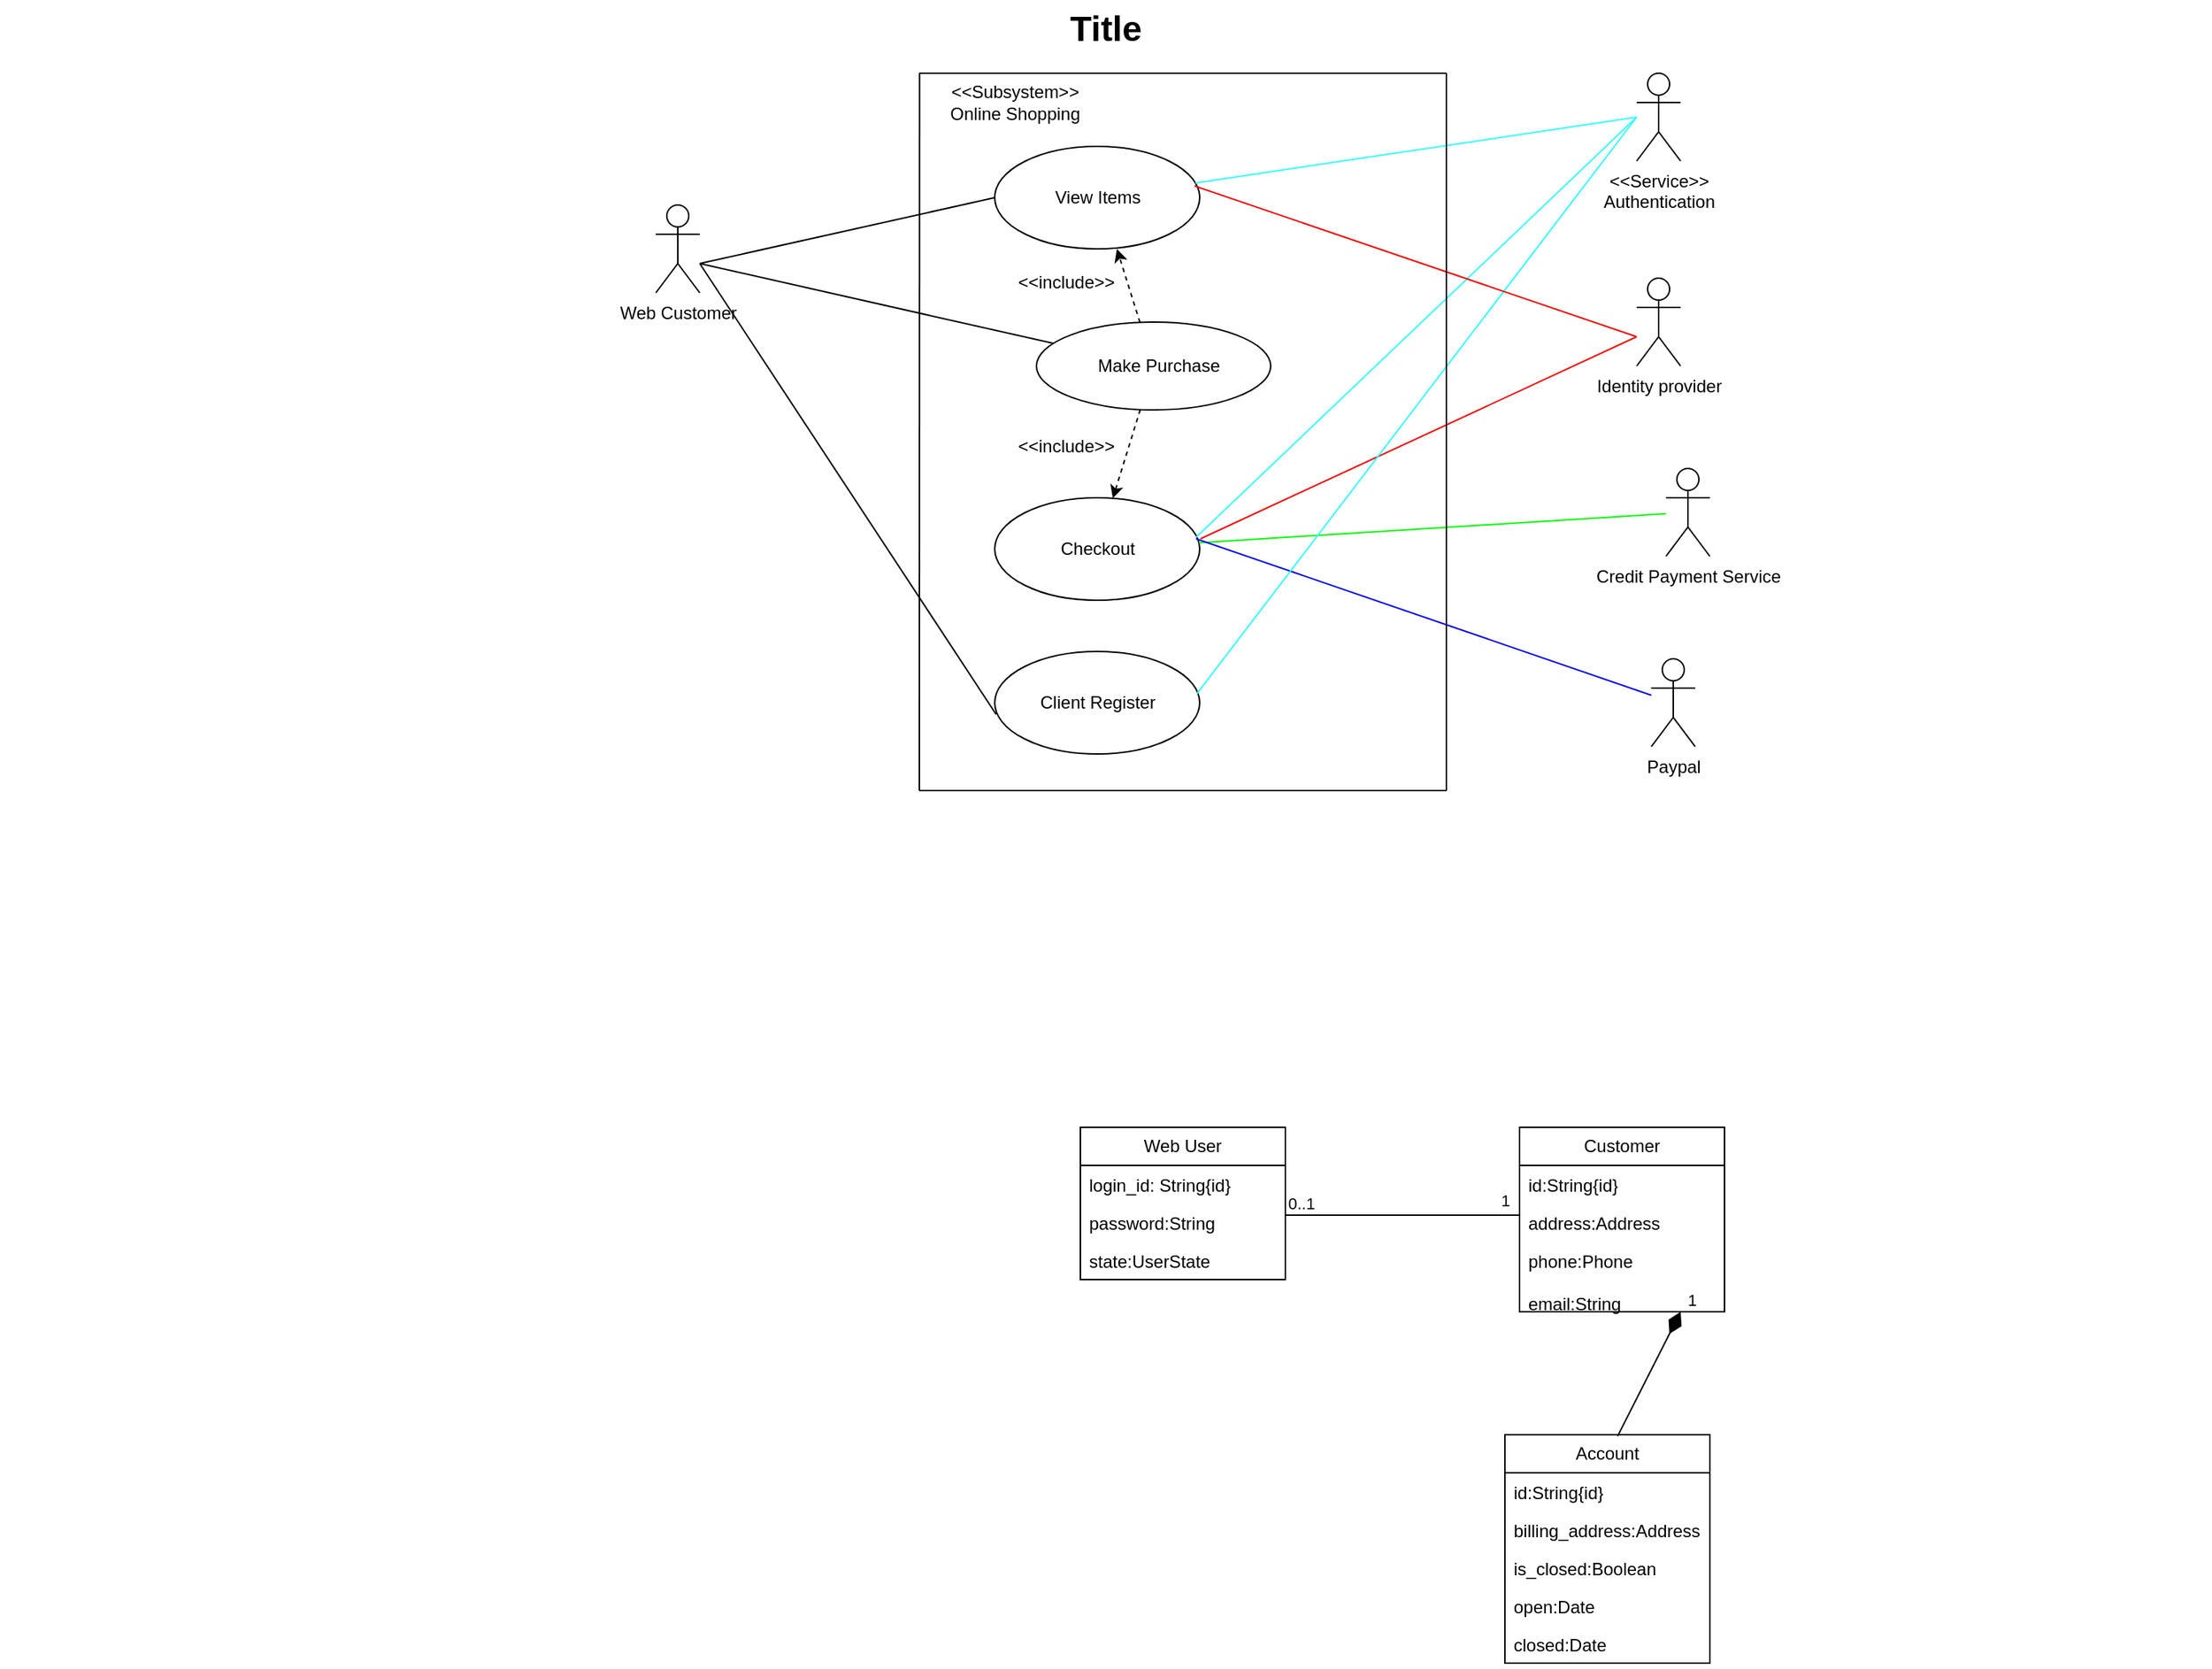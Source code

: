 <mxfile version="23.1.5" type="github">
  <diagram name="Page-1" id="929967ad-93f9-6ef4-fab6-5d389245f69c">
    <mxGraphModel dx="1114" dy="616" grid="1" gridSize="10" guides="1" tooltips="1" connect="1" arrows="1" fold="1" page="1" pageScale="1.5" pageWidth="1169" pageHeight="826" background="none" math="0" shadow="0">
      <root>
        <mxCell id="0" style=";html=1;" />
        <mxCell id="1" style=";html=1;" parent="0" />
        <mxCell id="1672d66443f91eb5-23" value="Title" style="text;strokeColor=none;fillColor=none;html=1;fontSize=24;fontStyle=1;verticalAlign=middle;align=center;" parent="1" vertex="1">
          <mxGeometry x="122" y="10" width="1510" height="40" as="geometry" />
        </mxCell>
        <mxCell id="n3DNSx1CnesQ-uIqK5xG-12" value="View Items" style="ellipse;whiteSpace=wrap;html=1;" vertex="1" parent="1">
          <mxGeometry x="801.5" y="110" width="140" height="70" as="geometry" />
        </mxCell>
        <mxCell id="n3DNSx1CnesQ-uIqK5xG-15" value="" style="rounded=0;orthogonalLoop=1;jettySize=auto;html=1;endArrow=none;endFill=0;entryX=0;entryY=0.5;entryDx=0;entryDy=0;" edge="1" parent="1" target="n3DNSx1CnesQ-uIqK5xG-12">
          <mxGeometry relative="1" as="geometry">
            <mxPoint x="600" y="190" as="sourcePoint" />
            <mxPoint x="800" y="120" as="targetPoint" />
          </mxGeometry>
        </mxCell>
        <mxCell id="n3DNSx1CnesQ-uIqK5xG-18" style="rounded=0;orthogonalLoop=1;jettySize=auto;html=1;endArrow=none;endFill=0;" edge="1" parent="1" target="n3DNSx1CnesQ-uIqK5xG-16">
          <mxGeometry relative="1" as="geometry">
            <mxPoint x="600" y="190" as="sourcePoint" />
          </mxGeometry>
        </mxCell>
        <mxCell id="n3DNSx1CnesQ-uIqK5xG-19" style="rounded=0;orthogonalLoop=1;jettySize=auto;html=1;endArrow=none;endFill=0;entryX=0.007;entryY=0.614;entryDx=0;entryDy=0;entryPerimeter=0;" edge="1" parent="1" target="n3DNSx1CnesQ-uIqK5xG-26">
          <mxGeometry relative="1" as="geometry">
            <mxPoint x="790" y="460" as="targetPoint" />
            <mxPoint x="600" y="190" as="sourcePoint" />
          </mxGeometry>
        </mxCell>
        <mxCell id="n3DNSx1CnesQ-uIqK5xG-13" value="Web Customer" style="shape=umlActor;verticalLabelPosition=bottom;verticalAlign=top;html=1;" vertex="1" parent="1">
          <mxGeometry x="570" y="150" width="30" height="60" as="geometry" />
        </mxCell>
        <mxCell id="n3DNSx1CnesQ-uIqK5xG-25" style="rounded=0;orthogonalLoop=1;jettySize=auto;html=1;dashed=1;" edge="1" parent="1" source="n3DNSx1CnesQ-uIqK5xG-16" target="n3DNSx1CnesQ-uIqK5xG-17">
          <mxGeometry relative="1" as="geometry" />
        </mxCell>
        <mxCell id="n3DNSx1CnesQ-uIqK5xG-16" value="&lt;blockquote style=&quot;margin: 0px 0px 0px 40px; border: none; padding: 0px;&quot;&gt;Make Purchase&lt;/blockquote&gt;" style="ellipse;whiteSpace=wrap;html=1;align=left;" vertex="1" parent="1">
          <mxGeometry x="830" y="230" width="160" height="60" as="geometry" />
        </mxCell>
        <mxCell id="n3DNSx1CnesQ-uIqK5xG-17" value="Checkout" style="ellipse;whiteSpace=wrap;html=1;" vertex="1" parent="1">
          <mxGeometry x="801.5" y="350" width="140" height="70" as="geometry" />
        </mxCell>
        <mxCell id="n3DNSx1CnesQ-uIqK5xG-23" style="edgeStyle=orthogonalEdgeStyle;rounded=0;orthogonalLoop=1;jettySize=auto;html=1;exitX=0.5;exitY=0;exitDx=0;exitDy=0;entryX=0.639;entryY=0.986;entryDx=0;entryDy=0;entryPerimeter=0;strokeColor=none;dashed=1;" edge="1" parent="1" source="n3DNSx1CnesQ-uIqK5xG-16" target="n3DNSx1CnesQ-uIqK5xG-12">
          <mxGeometry relative="1" as="geometry" />
        </mxCell>
        <mxCell id="n3DNSx1CnesQ-uIqK5xG-24" style="rounded=0;orthogonalLoop=1;jettySize=auto;html=1;dashed=1;entryX=0.596;entryY=1;entryDx=0;entryDy=0;entryPerimeter=0;" edge="1" parent="1" source="n3DNSx1CnesQ-uIqK5xG-16" target="n3DNSx1CnesQ-uIqK5xG-12">
          <mxGeometry relative="1" as="geometry">
            <mxPoint x="950" y="180" as="targetPoint" />
          </mxGeometry>
        </mxCell>
        <mxCell id="n3DNSx1CnesQ-uIqK5xG-26" value="Client Register" style="ellipse;whiteSpace=wrap;html=1;" vertex="1" parent="1">
          <mxGeometry x="801.5" y="455" width="140" height="70" as="geometry" />
        </mxCell>
        <mxCell id="n3DNSx1CnesQ-uIqK5xG-27" value="&amp;lt;&amp;lt;Service&amp;gt;&amp;gt;&lt;br&gt;Authentication" style="shape=umlActor;verticalLabelPosition=bottom;verticalAlign=top;html=1;" vertex="1" parent="1">
          <mxGeometry x="1240" y="60" width="30" height="60" as="geometry" />
        </mxCell>
        <mxCell id="n3DNSx1CnesQ-uIqK5xG-38" style="rounded=0;orthogonalLoop=1;jettySize=auto;html=1;entryX=1.004;entryY=0.4;entryDx=0;entryDy=0;fillColor=#f8cecc;strokeColor=#FF0000;endArrow=none;endFill=0;entryPerimeter=0;" edge="1" parent="1" target="n3DNSx1CnesQ-uIqK5xG-17">
          <mxGeometry relative="1" as="geometry">
            <mxPoint x="1240" y="240" as="sourcePoint" />
          </mxGeometry>
        </mxCell>
        <mxCell id="n3DNSx1CnesQ-uIqK5xG-28" value="Identity provider" style="shape=umlActor;verticalLabelPosition=bottom;verticalAlign=top;html=1;" vertex="1" parent="1">
          <mxGeometry x="1240" y="200" width="30" height="60" as="geometry" />
        </mxCell>
        <mxCell id="n3DNSx1CnesQ-uIqK5xG-39" style="rounded=0;orthogonalLoop=1;jettySize=auto;html=1;fillColor=#d5e8d4;strokeColor=#00FF00;endArrow=none;endFill=0;" edge="1" parent="1" source="n3DNSx1CnesQ-uIqK5xG-29" target="n3DNSx1CnesQ-uIqK5xG-17">
          <mxGeometry relative="1" as="geometry" />
        </mxCell>
        <mxCell id="n3DNSx1CnesQ-uIqK5xG-29" value="Credit Payment Service" style="shape=umlActor;verticalLabelPosition=bottom;verticalAlign=top;html=1;" vertex="1" parent="1">
          <mxGeometry x="1260" y="330" width="30" height="60" as="geometry" />
        </mxCell>
        <mxCell id="n3DNSx1CnesQ-uIqK5xG-40" style="rounded=0;orthogonalLoop=1;jettySize=auto;html=1;fillColor=#dae8fc;strokeColor=#0000FF;endArrow=none;endFill=0;entryX=0.982;entryY=0.4;entryDx=0;entryDy=0;entryPerimeter=0;" edge="1" parent="1" source="n3DNSx1CnesQ-uIqK5xG-30" target="n3DNSx1CnesQ-uIqK5xG-17">
          <mxGeometry relative="1" as="geometry" />
        </mxCell>
        <mxCell id="n3DNSx1CnesQ-uIqK5xG-30" value="Paypal" style="shape=umlActor;verticalLabelPosition=bottom;verticalAlign=top;html=1;" vertex="1" parent="1">
          <mxGeometry x="1250" y="460" width="30" height="60" as="geometry" />
        </mxCell>
        <mxCell id="n3DNSx1CnesQ-uIqK5xG-34" style="rounded=0;orthogonalLoop=1;jettySize=auto;html=1;endArrow=none;endFill=0;fillColor=#fff2cc;strokeColor=#33FFFF;" edge="1" parent="1" target="n3DNSx1CnesQ-uIqK5xG-12">
          <mxGeometry relative="1" as="geometry">
            <mxPoint x="1240" y="90" as="sourcePoint" />
          </mxGeometry>
        </mxCell>
        <mxCell id="n3DNSx1CnesQ-uIqK5xG-35" style="rounded=0;orthogonalLoop=1;jettySize=auto;html=1;endArrow=none;endFill=0;strokeColor=#33FFFF;entryX=0.982;entryY=0.386;entryDx=0;entryDy=0;entryPerimeter=0;" edge="1" parent="1" target="n3DNSx1CnesQ-uIqK5xG-17">
          <mxGeometry relative="1" as="geometry">
            <mxPoint x="1240" y="90" as="sourcePoint" />
            <mxPoint x="915.96" y="308.97" as="targetPoint" />
          </mxGeometry>
        </mxCell>
        <mxCell id="n3DNSx1CnesQ-uIqK5xG-36" style="rounded=0;orthogonalLoop=1;jettySize=auto;html=1;entryX=0.986;entryY=0.414;entryDx=0;entryDy=0;entryPerimeter=0;endArrow=none;endFill=0;strokeColor=#33FFFF;" edge="1" parent="1" target="n3DNSx1CnesQ-uIqK5xG-26">
          <mxGeometry relative="1" as="geometry">
            <mxPoint x="1240" y="90" as="sourcePoint" />
          </mxGeometry>
        </mxCell>
        <mxCell id="n3DNSx1CnesQ-uIqK5xG-37" style="rounded=0;orthogonalLoop=1;jettySize=auto;html=1;endArrow=none;endFill=0;fillColor=#f8cecc;strokeColor=#FF0000;entryX=0.975;entryY=0.386;entryDx=0;entryDy=0;entryPerimeter=0;" edge="1" parent="1" target="n3DNSx1CnesQ-uIqK5xG-12">
          <mxGeometry relative="1" as="geometry">
            <mxPoint x="1240" y="240" as="sourcePoint" />
            <mxPoint x="930" y="135.779" as="targetPoint" />
          </mxGeometry>
        </mxCell>
        <mxCell id="n3DNSx1CnesQ-uIqK5xG-45" value="" style="endArrow=none;html=1;rounded=0;entryX=0.416;entryY=1.25;entryDx=0;entryDy=0;entryPerimeter=0;" edge="1" parent="1" target="1672d66443f91eb5-23">
          <mxGeometry width="50" height="50" relative="1" as="geometry">
            <mxPoint x="750" y="550" as="sourcePoint" />
            <mxPoint x="960" y="320" as="targetPoint" />
          </mxGeometry>
        </mxCell>
        <mxCell id="n3DNSx1CnesQ-uIqK5xG-46" value="" style="endArrow=none;html=1;rounded=0;" edge="1" parent="1">
          <mxGeometry width="50" height="50" relative="1" as="geometry">
            <mxPoint x="750" y="550" as="sourcePoint" />
            <mxPoint x="1110" y="550" as="targetPoint" />
          </mxGeometry>
        </mxCell>
        <mxCell id="n3DNSx1CnesQ-uIqK5xG-47" value="" style="endArrow=none;html=1;rounded=0;" edge="1" parent="1">
          <mxGeometry width="50" height="50" relative="1" as="geometry">
            <mxPoint x="1110" y="550" as="sourcePoint" />
            <mxPoint x="1110" y="60" as="targetPoint" />
          </mxGeometry>
        </mxCell>
        <mxCell id="n3DNSx1CnesQ-uIqK5xG-48" value="" style="endArrow=none;html=1;rounded=0;" edge="1" parent="1">
          <mxGeometry width="50" height="50" relative="1" as="geometry">
            <mxPoint x="750" y="60" as="sourcePoint" />
            <mxPoint x="1110" y="60" as="targetPoint" />
          </mxGeometry>
        </mxCell>
        <mxCell id="n3DNSx1CnesQ-uIqK5xG-49" value="&amp;lt;&amp;lt;Subsystem&amp;gt;&amp;gt;&lt;br&gt;Online Shopping" style="text;html=1;align=center;verticalAlign=middle;resizable=0;points=[];autosize=1;strokeColor=none;fillColor=none;" vertex="1" parent="1">
          <mxGeometry x="760" y="60" width="110" height="40" as="geometry" />
        </mxCell>
        <mxCell id="n3DNSx1CnesQ-uIqK5xG-50" value="&amp;lt;&amp;lt;include&amp;gt;&amp;gt;" style="text;html=1;align=center;verticalAlign=middle;resizable=0;points=[];autosize=1;strokeColor=none;fillColor=none;" vertex="1" parent="1">
          <mxGeometry x="805" y="188" width="90" height="30" as="geometry" />
        </mxCell>
        <mxCell id="n3DNSx1CnesQ-uIqK5xG-51" value="&amp;lt;&amp;lt;include&amp;gt;&amp;gt;" style="text;html=1;align=center;verticalAlign=middle;resizable=0;points=[];autosize=1;strokeColor=none;fillColor=none;" vertex="1" parent="1">
          <mxGeometry x="805" y="300" width="90" height="30" as="geometry" />
        </mxCell>
        <mxCell id="n3DNSx1CnesQ-uIqK5xG-56" value="Web User" style="swimlane;fontStyle=0;childLayout=stackLayout;horizontal=1;startSize=26;fillColor=none;horizontalStack=0;resizeParent=1;resizeParentMax=0;resizeLast=0;collapsible=1;marginBottom=0;whiteSpace=wrap;html=1;" vertex="1" parent="1">
          <mxGeometry x="860" y="780" width="140" height="104" as="geometry" />
        </mxCell>
        <mxCell id="n3DNSx1CnesQ-uIqK5xG-57" value="login_id: String{id}" style="text;strokeColor=none;fillColor=none;align=left;verticalAlign=top;spacingLeft=4;spacingRight=4;overflow=hidden;rotatable=0;points=[[0,0.5],[1,0.5]];portConstraint=eastwest;whiteSpace=wrap;html=1;" vertex="1" parent="n3DNSx1CnesQ-uIqK5xG-56">
          <mxGeometry y="26" width="140" height="26" as="geometry" />
        </mxCell>
        <mxCell id="n3DNSx1CnesQ-uIqK5xG-58" value="password:String" style="text;strokeColor=none;fillColor=none;align=left;verticalAlign=top;spacingLeft=4;spacingRight=4;overflow=hidden;rotatable=0;points=[[0,0.5],[1,0.5]];portConstraint=eastwest;whiteSpace=wrap;html=1;" vertex="1" parent="n3DNSx1CnesQ-uIqK5xG-56">
          <mxGeometry y="52" width="140" height="26" as="geometry" />
        </mxCell>
        <mxCell id="n3DNSx1CnesQ-uIqK5xG-59" value="state:UserState" style="text;strokeColor=none;fillColor=none;align=left;verticalAlign=top;spacingLeft=4;spacingRight=4;overflow=hidden;rotatable=0;points=[[0,0.5],[1,0.5]];portConstraint=eastwest;whiteSpace=wrap;html=1;" vertex="1" parent="n3DNSx1CnesQ-uIqK5xG-56">
          <mxGeometry y="78" width="140" height="26" as="geometry" />
        </mxCell>
        <mxCell id="n3DNSx1CnesQ-uIqK5xG-63" value="" style="endArrow=none;endFill=0;html=1;edgeStyle=orthogonalEdgeStyle;align=left;verticalAlign=top;rounded=0;" edge="1" parent="1">
          <mxGeometry x="-1" relative="1" as="geometry">
            <mxPoint x="1000" y="840" as="sourcePoint" />
            <mxPoint x="1160" y="840" as="targetPoint" />
          </mxGeometry>
        </mxCell>
        <mxCell id="n3DNSx1CnesQ-uIqK5xG-64" value="0..1" style="edgeLabel;resizable=0;html=1;align=left;verticalAlign=bottom;" connectable="0" vertex="1" parent="n3DNSx1CnesQ-uIqK5xG-63">
          <mxGeometry x="-1" relative="1" as="geometry" />
        </mxCell>
        <mxCell id="n3DNSx1CnesQ-uIqK5xG-65" value="1" style="edgeLabel;html=1;align=center;verticalAlign=middle;resizable=0;points=[];" vertex="1" connectable="0" parent="n3DNSx1CnesQ-uIqK5xG-63">
          <mxGeometry x="0.988" y="4" relative="1" as="geometry">
            <mxPoint x="-9" y="-6" as="offset" />
          </mxGeometry>
        </mxCell>
        <mxCell id="n3DNSx1CnesQ-uIqK5xG-67" value="Customer" style="swimlane;fontStyle=0;childLayout=stackLayout;horizontal=1;startSize=26;fillColor=none;horizontalStack=0;resizeParent=1;resizeParentMax=0;resizeLast=0;collapsible=1;marginBottom=0;whiteSpace=wrap;html=1;" vertex="1" parent="1">
          <mxGeometry x="1160" y="780" width="140" height="126" as="geometry" />
        </mxCell>
        <mxCell id="n3DNSx1CnesQ-uIqK5xG-68" value="id:String{id}" style="text;strokeColor=none;fillColor=none;align=left;verticalAlign=top;spacingLeft=4;spacingRight=4;overflow=hidden;rotatable=0;points=[[0,0.5],[1,0.5]];portConstraint=eastwest;whiteSpace=wrap;html=1;" vertex="1" parent="n3DNSx1CnesQ-uIqK5xG-67">
          <mxGeometry y="26" width="140" height="26" as="geometry" />
        </mxCell>
        <mxCell id="n3DNSx1CnesQ-uIqK5xG-69" value="address:Address" style="text;strokeColor=none;fillColor=none;align=left;verticalAlign=top;spacingLeft=4;spacingRight=4;overflow=hidden;rotatable=0;points=[[0,0.5],[1,0.5]];portConstraint=eastwest;whiteSpace=wrap;html=1;" vertex="1" parent="n3DNSx1CnesQ-uIqK5xG-67">
          <mxGeometry y="52" width="140" height="26" as="geometry" />
        </mxCell>
        <mxCell id="n3DNSx1CnesQ-uIqK5xG-70" value="phone:Phone&lt;br&gt;&lt;br&gt;email:String&lt;br&gt;&lt;div&gt;&lt;br&gt;&lt;/div&gt;" style="text;strokeColor=none;fillColor=none;align=left;verticalAlign=top;spacingLeft=4;spacingRight=4;overflow=hidden;rotatable=0;points=[[0,0.5],[1,0.5]];portConstraint=eastwest;whiteSpace=wrap;html=1;" vertex="1" parent="n3DNSx1CnesQ-uIqK5xG-67">
          <mxGeometry y="78" width="140" height="48" as="geometry" />
        </mxCell>
        <mxCell id="n3DNSx1CnesQ-uIqK5xG-85" value="Account" style="swimlane;fontStyle=0;childLayout=stackLayout;horizontal=1;startSize=26;fillColor=none;horizontalStack=0;resizeParent=1;resizeParentMax=0;resizeLast=0;collapsible=1;marginBottom=0;whiteSpace=wrap;html=1;strokeColor=default;" vertex="1" parent="1">
          <mxGeometry x="1150" y="990" width="140" height="156" as="geometry" />
        </mxCell>
        <mxCell id="n3DNSx1CnesQ-uIqK5xG-87" value="id:String{id}" style="text;strokeColor=none;fillColor=none;align=left;verticalAlign=top;spacingLeft=4;spacingRight=4;overflow=hidden;rotatable=0;points=[[0,0.5],[1,0.5]];portConstraint=eastwest;whiteSpace=wrap;html=1;" vertex="1" parent="n3DNSx1CnesQ-uIqK5xG-85">
          <mxGeometry y="26" width="140" height="26" as="geometry" />
        </mxCell>
        <mxCell id="n3DNSx1CnesQ-uIqK5xG-89" value="billing_address:Address" style="text;strokeColor=none;fillColor=none;align=left;verticalAlign=top;spacingLeft=4;spacingRight=4;overflow=hidden;rotatable=0;points=[[0,0.5],[1,0.5]];portConstraint=eastwest;whiteSpace=wrap;html=1;" vertex="1" parent="n3DNSx1CnesQ-uIqK5xG-85">
          <mxGeometry y="52" width="140" height="26" as="geometry" />
        </mxCell>
        <mxCell id="n3DNSx1CnesQ-uIqK5xG-88" value="is_closed:Boolean" style="text;strokeColor=none;fillColor=none;align=left;verticalAlign=top;spacingLeft=4;spacingRight=4;overflow=hidden;rotatable=0;points=[[0,0.5],[1,0.5]];portConstraint=eastwest;whiteSpace=wrap;html=1;" vertex="1" parent="n3DNSx1CnesQ-uIqK5xG-85">
          <mxGeometry y="78" width="140" height="26" as="geometry" />
        </mxCell>
        <mxCell id="n3DNSx1CnesQ-uIqK5xG-90" value="open:Date" style="text;strokeColor=none;fillColor=none;align=left;verticalAlign=top;spacingLeft=4;spacingRight=4;overflow=hidden;rotatable=0;points=[[0,0.5],[1,0.5]];portConstraint=eastwest;whiteSpace=wrap;html=1;" vertex="1" parent="n3DNSx1CnesQ-uIqK5xG-85">
          <mxGeometry y="104" width="140" height="26" as="geometry" />
        </mxCell>
        <mxCell id="n3DNSx1CnesQ-uIqK5xG-86" value="closed:Date" style="text;strokeColor=none;fillColor=none;align=left;verticalAlign=top;spacingLeft=4;spacingRight=4;overflow=hidden;rotatable=0;points=[[0,0.5],[1,0.5]];portConstraint=eastwest;whiteSpace=wrap;html=1;" vertex="1" parent="n3DNSx1CnesQ-uIqK5xG-85">
          <mxGeometry y="130" width="140" height="26" as="geometry" />
        </mxCell>
        <mxCell id="n3DNSx1CnesQ-uIqK5xG-92" value="1" style="endArrow=none;html=1;endSize=12;startArrow=diamondThin;startSize=14;startFill=1;align=left;verticalAlign=bottom;rounded=0;entryX=0.55;entryY=0.006;entryDx=0;entryDy=0;entryPerimeter=0;exitX=0.786;exitY=1;exitDx=0;exitDy=0;exitPerimeter=0;endFill=0;" edge="1" parent="1" source="n3DNSx1CnesQ-uIqK5xG-70" target="n3DNSx1CnesQ-uIqK5xG-85">
          <mxGeometry x="-1" y="3" relative="1" as="geometry">
            <mxPoint x="1280" y="910" as="sourcePoint" />
            <mxPoint x="1440" y="910" as="targetPoint" />
          </mxGeometry>
        </mxCell>
      </root>
    </mxGraphModel>
  </diagram>
</mxfile>
